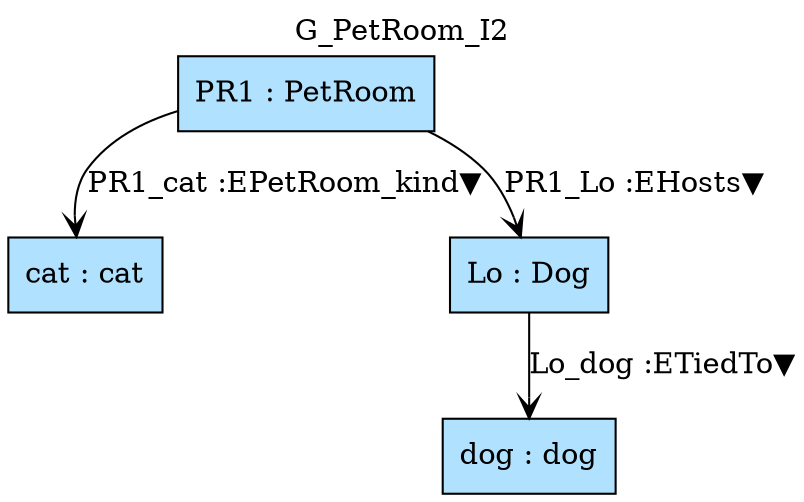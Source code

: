 digraph {graph[label=G_PetRoom_I2,labelloc=tl,labelfontsize=12];
"PR1"[shape=box,fillcolor=lightskyblue1,style = filled,label="PR1 : PetRoom"];
"cat"[shape=box,fillcolor=lightskyblue1,style = filled,label="cat : cat"];
"Lo"[shape=box,fillcolor=lightskyblue1,style = filled,label="Lo : Dog"];
"dog"[shape=box,fillcolor=lightskyblue1,style = filled,label="dog : dog"];

"PR1"->"Lo"[label="PR1_Lo :EHosts▼",arrowhead=vee];
"PR1"->"cat"[label="PR1_cat :EPetRoom_kind▼",arrowhead=vee];
"Lo"->"dog"[label="Lo_dog :ETiedTo▼",arrowhead=vee];
}
